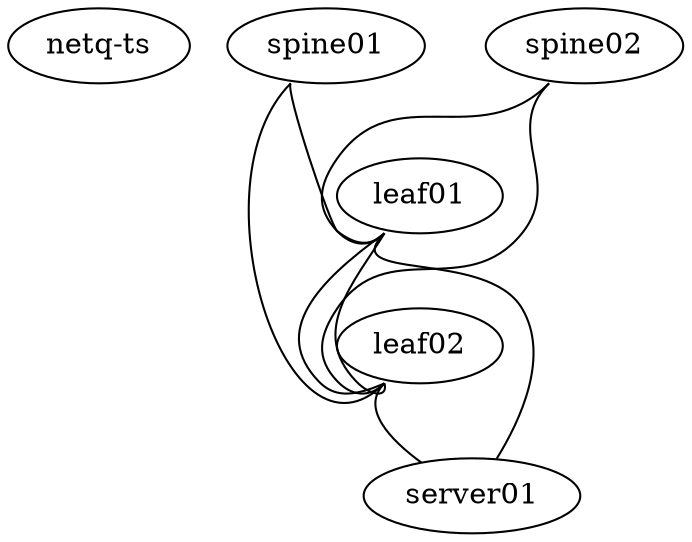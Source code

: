 graph dc {
   "netq-ts"   [function="host" config="./helper_scripts/extra_server_config.sh" mgmt_ip="192.168.200.250" memory="2048" os="cumulus/ts"]

   "spine01"  [function="spine" config="./helper_scripts/extra_switch_config.sh"]
   "spine02"  [function="spine" config="./helper_scripts/extra_switch_config.sh"]
   "leaf01" [function="leaf" config="./helper_scripts/extra_switch_config.sh"]
   "leaf02" [function="leaf" config="./helper_scripts/extra_switch_config.sh"]
   "server01" [function="host" config="./helper_scripts/extra_server_config.sh"]

   "spine01":"swp1" -- "leaf01":"swp51"
   "spine01":"swp2" -- "leaf02":"swp51"
   "spine02":"swp1" -- "leaf01":"swp52"
   "spine02":"swp2" -- "leaf02":"swp52"
   "leaf01":"swp10" -- "leaf02":"swp10"
   "leaf01":"swp11" -- "leaf02":"swp11"
   "leaf01":"swp1" -- "server01":"eth1"
   "leaf02":"swp1" -- "server01":"eth2"
}
